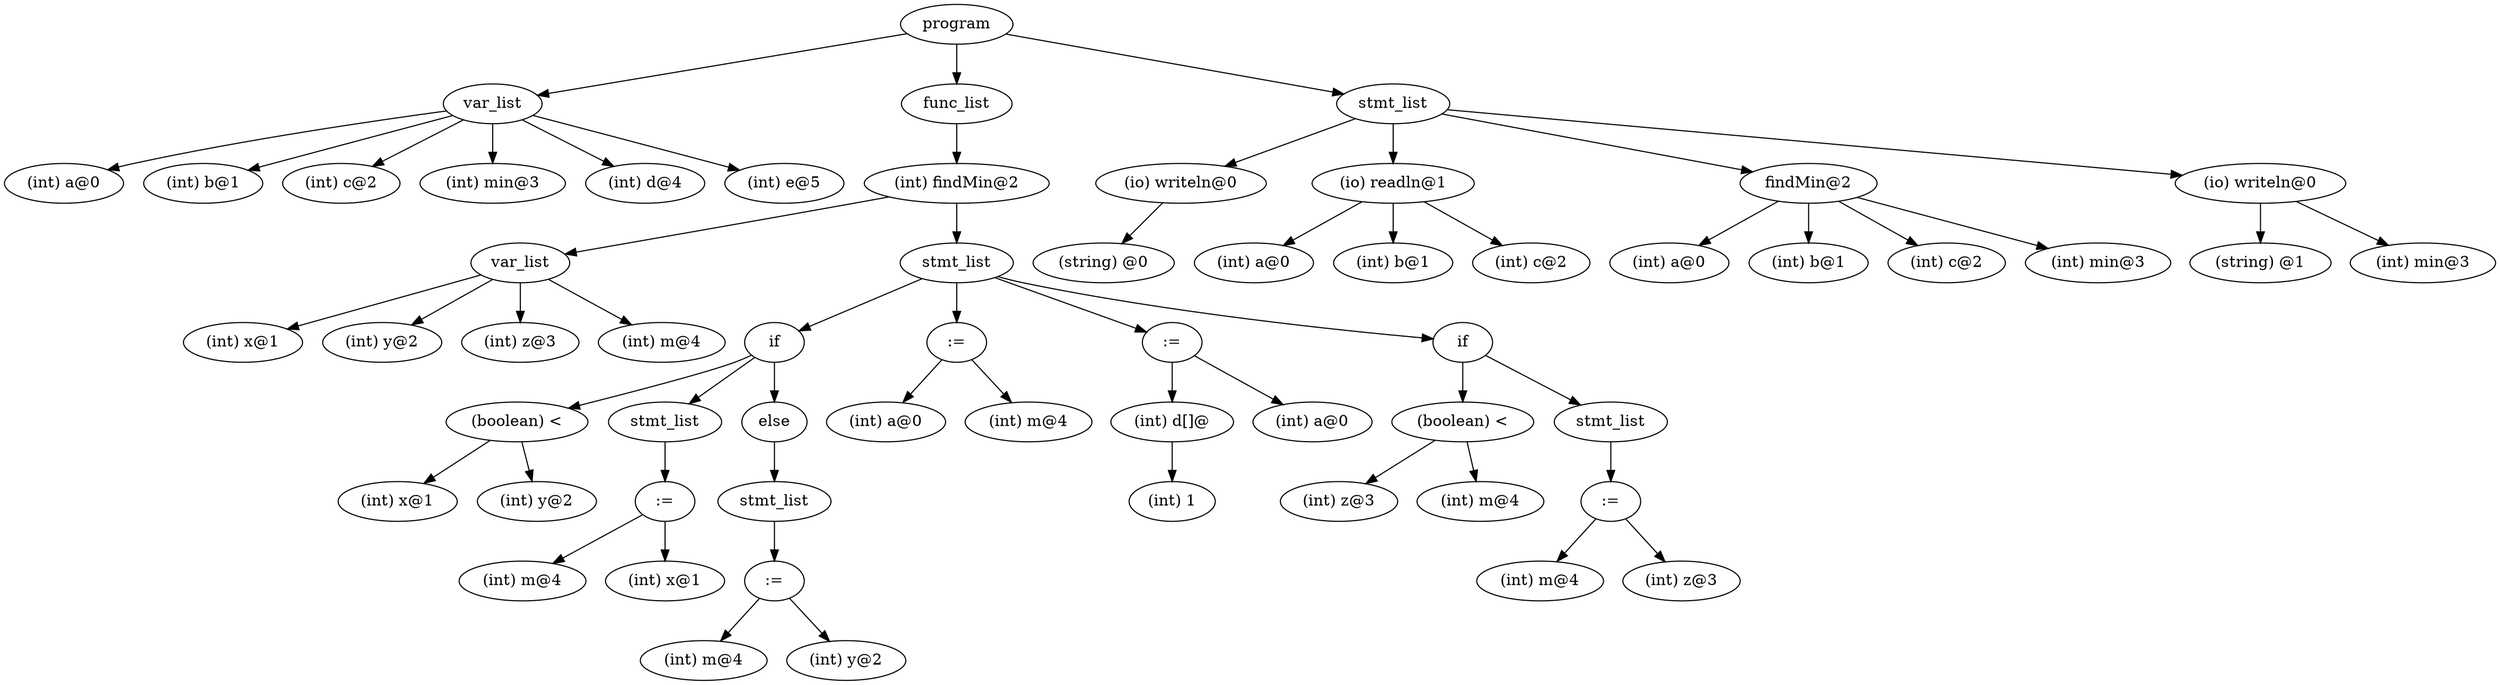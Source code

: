 digraph {
graph [ordering="out"];
node0[label="program"];
node1[label="var_list"];
node2[label="(int) a@0"];
node1 -> node2;
node3[label="(int) b@1"];
node1 -> node3;
node4[label="(int) c@2"];
node1 -> node4;
node5[label="(int) min@3"];
node1 -> node5;
node6[label="(int) d@4"];
node1 -> node6;
node7[label="(int) e@5"];
node1 -> node7;
node0 -> node1;
node8[label="func_list"];
node9[label="(int) findMin@2"];
node10[label="var_list"];
node11[label="(int) x@1"];
node10 -> node11;
node12[label="(int) y@2"];
node10 -> node12;
node13[label="(int) z@3"];
node10 -> node13;
node14[label="(int) m@4"];
node10 -> node14;
node9 -> node10;
node15[label="stmt_list"];
node16[label="if"];
node17[label="(boolean) <"];
node18[label="(int) x@1"];
node17 -> node18;
node19[label="(int) y@2"];
node17 -> node19;
node16 -> node17;
node20[label="stmt_list"];
node21[label=":="];
node22[label="(int) m@4"];
node21 -> node22;
node23[label="(int) x@1"];
node21 -> node23;
node20 -> node21;
node16 -> node20;
node24[label="else"];
node25[label="stmt_list"];
node26[label=":="];
node27[label="(int) m@4"];
node26 -> node27;
node28[label="(int) y@2"];
node26 -> node28;
node25 -> node26;
node24 -> node25;
node16 -> node24;
node15 -> node16;
node29[label=":="];
node30[label="(int) a@0"];
node29 -> node30;
node31[label="(int) m@4"];
node29 -> node31;
node15 -> node29;
node32[label=":="];
node33[label="(int) d[]@"];
node34[label="(int) 1"];
node33 -> node34;
node32 -> node33;
node35[label="(int) a@0"];
node32 -> node35;
node15 -> node32;
node36[label="if"];
node37[label="(boolean) <"];
node38[label="(int) z@3"];
node37 -> node38;
node39[label="(int) m@4"];
node37 -> node39;
node36 -> node37;
node40[label="stmt_list"];
node41[label=":="];
node42[label="(int) m@4"];
node41 -> node42;
node43[label="(int) z@3"];
node41 -> node43;
node40 -> node41;
node36 -> node40;
node15 -> node36;
node9 -> node15;
node8 -> node9;
node0 -> node8;
node44[label="stmt_list"];
node45[label="(io) writeln@0"];
node46[label="(string) @0"];
node45 -> node46;
node44 -> node45;
node47[label="(io) readln@1"];
node48[label="(int) a@0"];
node47 -> node48;
node49[label="(int) b@1"];
node47 -> node49;
node50[label="(int) c@2"];
node47 -> node50;
node44 -> node47;
node51[label="findMin@2"];
node52[label="(int) a@0"];
node51 -> node52;
node53[label="(int) b@1"];
node51 -> node53;
node54[label="(int) c@2"];
node51 -> node54;
node55[label="(int) min@3"];
node51 -> node55;
node44 -> node51;
node56[label="(io) writeln@0"];
node57[label="(string) @1"];
node56 -> node57;
node58[label="(int) min@3"];
node56 -> node58;
node44 -> node56;
node0 -> node44;
}